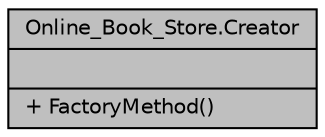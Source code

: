 digraph "Online_Book_Store.Creator"
{
 // LATEX_PDF_SIZE
  edge [fontname="Helvetica",fontsize="10",labelfontname="Helvetica",labelfontsize="10"];
  node [fontname="Helvetica",fontsize="10",shape=record];
  Node1 [label="{Online_Book_Store.Creator\n||+ FactoryMethod()\l}",height=0.2,width=0.4,color="black", fillcolor="grey75", style="filled", fontcolor="black",tooltip="This file includes to factory method information."];
}
